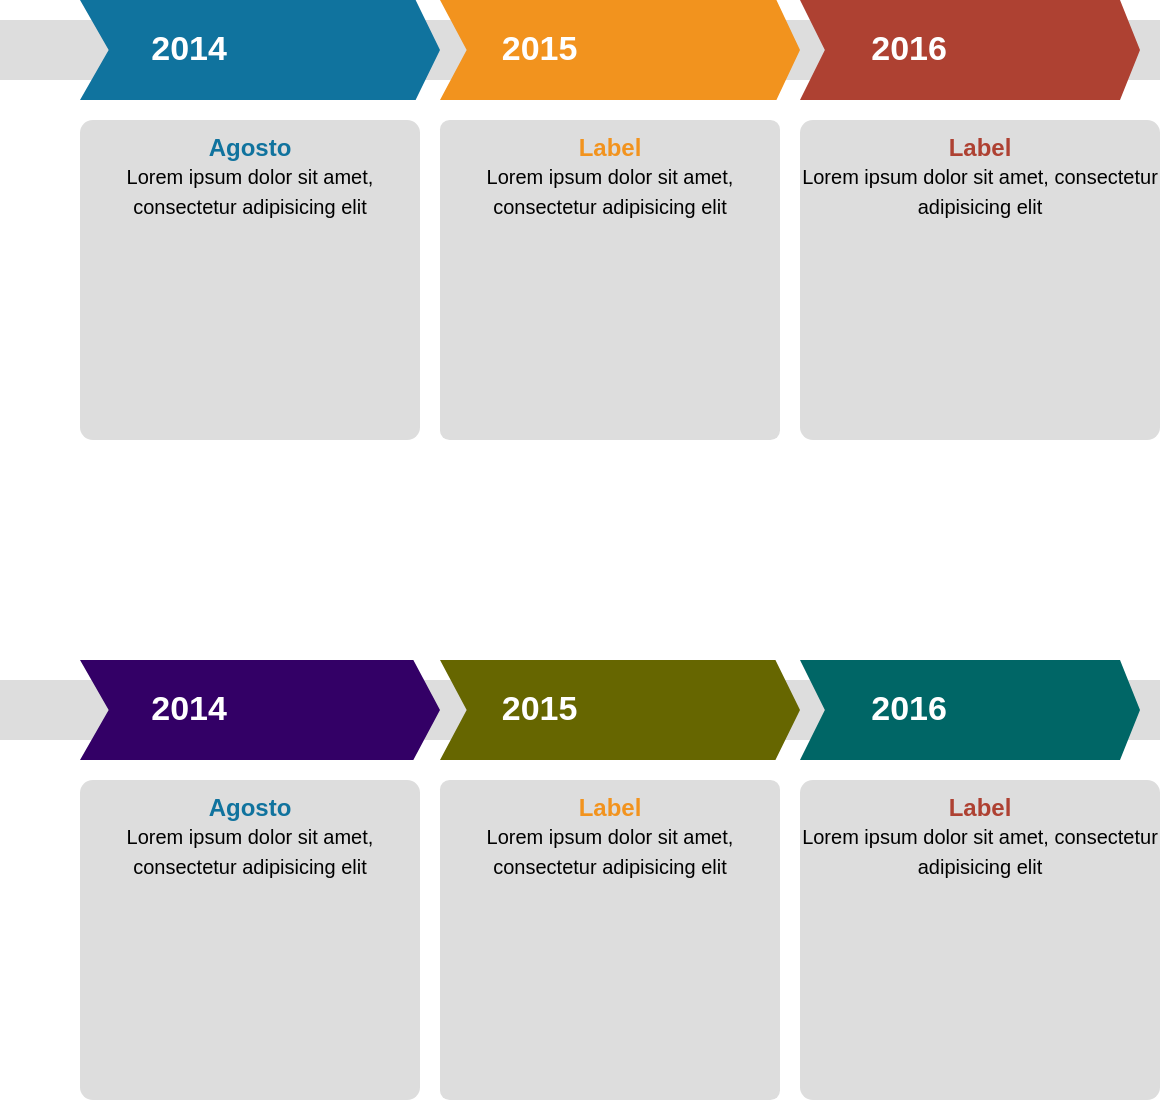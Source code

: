 <mxfile version="12.3.6" type="github" pages="1"><diagram id="XfruFh541fbzmiItRD5A" name="Page-1"><mxGraphModel dx="1108" dy="722" grid="1" gridSize="10" guides="1" tooltips="1" connect="1" arrows="1" fold="1" page="1" pageScale="1" pageWidth="827" pageHeight="1169" math="0" shadow="0"><root><mxCell id="0"/><mxCell id="1" parent="0"/><mxCell id="tzgv2kEMkNuGCaS-j2l6-1" value="" style="fillColor=#dddddd;rounded=0;strokeColor=none;" vertex="1" parent="1"><mxGeometry y="140" width="580" height="30" as="geometry"/></mxCell><mxCell id="tzgv2kEMkNuGCaS-j2l6-2" value="&amp;nbsp; &amp;nbsp; &amp;nbsp;2014" style="shape=mxgraph.infographic.ribbonSimple;notch1=14.33;notch2=12.2;notch=0;html=1;fillColor=#10739E;strokeColor=none;shadow=0;fontSize=17;fontColor=#FFFFFF;align=left;spacingLeft=10;fontStyle=1;" vertex="1" parent="1"><mxGeometry x="40" y="130" width="180" height="50" as="geometry"/></mxCell><mxCell id="tzgv2kEMkNuGCaS-j2l6-3" value="&amp;nbsp; &amp;nbsp; 2015" style="shape=mxgraph.infographic.ribbonSimple;notch1=13.33;notch2=11.79;notch=0;html=1;fillColor=#F2931E;strokeColor=none;shadow=0;fontSize=17;fontColor=#FFFFFF;align=left;spacingLeft=10;fontStyle=1;" vertex="1" parent="1"><mxGeometry x="220" y="130" width="180" height="50" as="geometry"/></mxCell><mxCell id="tzgv2kEMkNuGCaS-j2l6-4" value="&amp;nbsp; &amp;nbsp; &amp;nbsp;2016" style="shape=mxgraph.infographic.ribbonSimple;notch1=12.43;notch2=10;notch=0;html=1;fillColor=#AE4132;strokeColor=none;shadow=0;fontSize=17;fontColor=#FFFFFF;align=left;spacingLeft=10;fontStyle=1;" vertex="1" parent="1"><mxGeometry x="400" y="130" width="170" height="50" as="geometry"/></mxCell><mxCell id="tzgv2kEMkNuGCaS-j2l6-7" value="&lt;font style=&quot;font-size: 10px&quot;&gt;&lt;font style=&quot;font-size: 12px&quot; color=&quot;#10739E&quot;&gt;&lt;b&gt;Agosto&lt;/b&gt;&lt;/font&gt;&lt;br&gt;&lt;font size=&quot;1&quot;&gt;Lorem ipsum dolor sit amet, consectetur adipisicing elit&lt;/font&gt;&lt;/font&gt;" style="rounded=1;strokeColor=none;fillColor=#DDDDDD;align=center;arcSize=4;verticalAlign=top;whiteSpace=wrap;html=1;fontSize=12;" vertex="1" parent="1"><mxGeometry x="40" y="190" width="170" height="160" as="geometry"/></mxCell><mxCell id="tzgv2kEMkNuGCaS-j2l6-8" value="&lt;font style=&quot;font-size: 10px&quot;&gt;&lt;font style=&quot;font-size: 12px&quot; color=&quot;#F2931E&quot;&gt;&lt;b&gt;Label&lt;/b&gt;&lt;/font&gt;&lt;br&gt;&lt;font size=&quot;1&quot;&gt;Lorem ipsum dolor sit amet, consectetur adipisicing elit&lt;/font&gt;&lt;/font&gt;" style="rounded=1;strokeColor=none;fillColor=#DDDDDD;align=center;arcSize=3;verticalAlign=top;whiteSpace=wrap;html=1;fontSize=12;" vertex="1" parent="1"><mxGeometry x="220" y="190" width="170" height="160" as="geometry"/></mxCell><mxCell id="tzgv2kEMkNuGCaS-j2l6-9" value="&lt;font style=&quot;font-size: 10px&quot;&gt;&lt;font style=&quot;font-size: 12px&quot; color=&quot;#AE4132&quot;&gt;&lt;b&gt;Label&lt;/b&gt;&lt;/font&gt;&lt;br&gt;&lt;font size=&quot;1&quot;&gt;Lorem ipsum dolor sit amet, consectetur adipisicing elit&lt;/font&gt;&lt;/font&gt;" style="rounded=1;strokeColor=none;fillColor=#DDDDDD;align=center;arcSize=4;verticalAlign=top;whiteSpace=wrap;html=1;fontSize=12;" vertex="1" parent="1"><mxGeometry x="400" y="190" width="180" height="160" as="geometry"/></mxCell><mxCell id="tzgv2kEMkNuGCaS-j2l6-23" value="" style="fillColor=#dddddd;rounded=0;strokeColor=none;" vertex="1" parent="1"><mxGeometry y="470" width="580" height="30" as="geometry"/></mxCell><mxCell id="tzgv2kEMkNuGCaS-j2l6-27" value="&lt;font style=&quot;font-size: 10px&quot;&gt;&lt;font style=&quot;font-size: 12px&quot; color=&quot;#10739E&quot;&gt;&lt;b&gt;Agosto&lt;/b&gt;&lt;/font&gt;&lt;br&gt;&lt;font size=&quot;1&quot;&gt;Lorem ipsum dolor sit amet, consectetur adipisicing elit&lt;/font&gt;&lt;/font&gt;" style="rounded=1;strokeColor=none;fillColor=#DDDDDD;align=center;arcSize=4;verticalAlign=top;whiteSpace=wrap;html=1;fontSize=12;" vertex="1" parent="1"><mxGeometry x="40" y="520" width="170" height="160" as="geometry"/></mxCell><mxCell id="tzgv2kEMkNuGCaS-j2l6-28" value="&lt;font style=&quot;font-size: 10px&quot;&gt;&lt;font style=&quot;font-size: 12px&quot; color=&quot;#F2931E&quot;&gt;&lt;b&gt;Label&lt;/b&gt;&lt;/font&gt;&lt;br&gt;&lt;font size=&quot;1&quot;&gt;Lorem ipsum dolor sit amet, consectetur adipisicing elit&lt;/font&gt;&lt;/font&gt;" style="rounded=1;strokeColor=none;fillColor=#DDDDDD;align=center;arcSize=3;verticalAlign=top;whiteSpace=wrap;html=1;fontSize=12;" vertex="1" parent="1"><mxGeometry x="220" y="520" width="170" height="160" as="geometry"/></mxCell><mxCell id="tzgv2kEMkNuGCaS-j2l6-29" value="&lt;font style=&quot;font-size: 10px&quot;&gt;&lt;font style=&quot;font-size: 12px&quot; color=&quot;#AE4132&quot;&gt;&lt;b&gt;Label&lt;/b&gt;&lt;/font&gt;&lt;br&gt;&lt;font size=&quot;1&quot;&gt;Lorem ipsum dolor sit amet, consectetur adipisicing elit&lt;/font&gt;&lt;/font&gt;" style="rounded=1;strokeColor=none;fillColor=#DDDDDD;align=center;arcSize=4;verticalAlign=top;whiteSpace=wrap;html=1;fontSize=12;" vertex="1" parent="1"><mxGeometry x="400" y="520" width="180" height="160" as="geometry"/></mxCell><mxCell id="tzgv2kEMkNuGCaS-j2l6-30" value="&amp;nbsp; &amp;nbsp; &amp;nbsp;2014" style="shape=mxgraph.infographic.ribbonSimple;notch1=14.33;notch2=13.33;notch=0;html=1;fillColor=#330066;strokeColor=none;shadow=0;fontSize=17;fontColor=#FFFFFF;align=left;spacingLeft=10;fontStyle=1;" vertex="1" parent="1"><mxGeometry x="40" y="460" width="180" height="50" as="geometry"/></mxCell><mxCell id="tzgv2kEMkNuGCaS-j2l6-31" value="&amp;nbsp; &amp;nbsp; 2015" style="shape=mxgraph.infographic.ribbonSimple;notch1=13.33;notch2=12.28;notch=0;html=1;fillColor=#666600;strokeColor=none;shadow=0;fontSize=17;fontColor=#FFFFFF;align=left;spacingLeft=10;fontStyle=1;" vertex="1" parent="1"><mxGeometry x="220" y="460" width="180" height="50" as="geometry"/></mxCell><mxCell id="tzgv2kEMkNuGCaS-j2l6-32" value="&amp;nbsp; &amp;nbsp; &amp;nbsp;2016" style="shape=mxgraph.infographic.ribbonSimple;notch1=12.43;notch2=10;notch=0;html=1;fillColor=#006666;strokeColor=none;shadow=0;fontSize=17;fontColor=#FFFFFF;align=left;spacingLeft=10;fontStyle=1;" vertex="1" parent="1"><mxGeometry x="400" y="460" width="170" height="50" as="geometry"/></mxCell></root></mxGraphModel></diagram></mxfile>